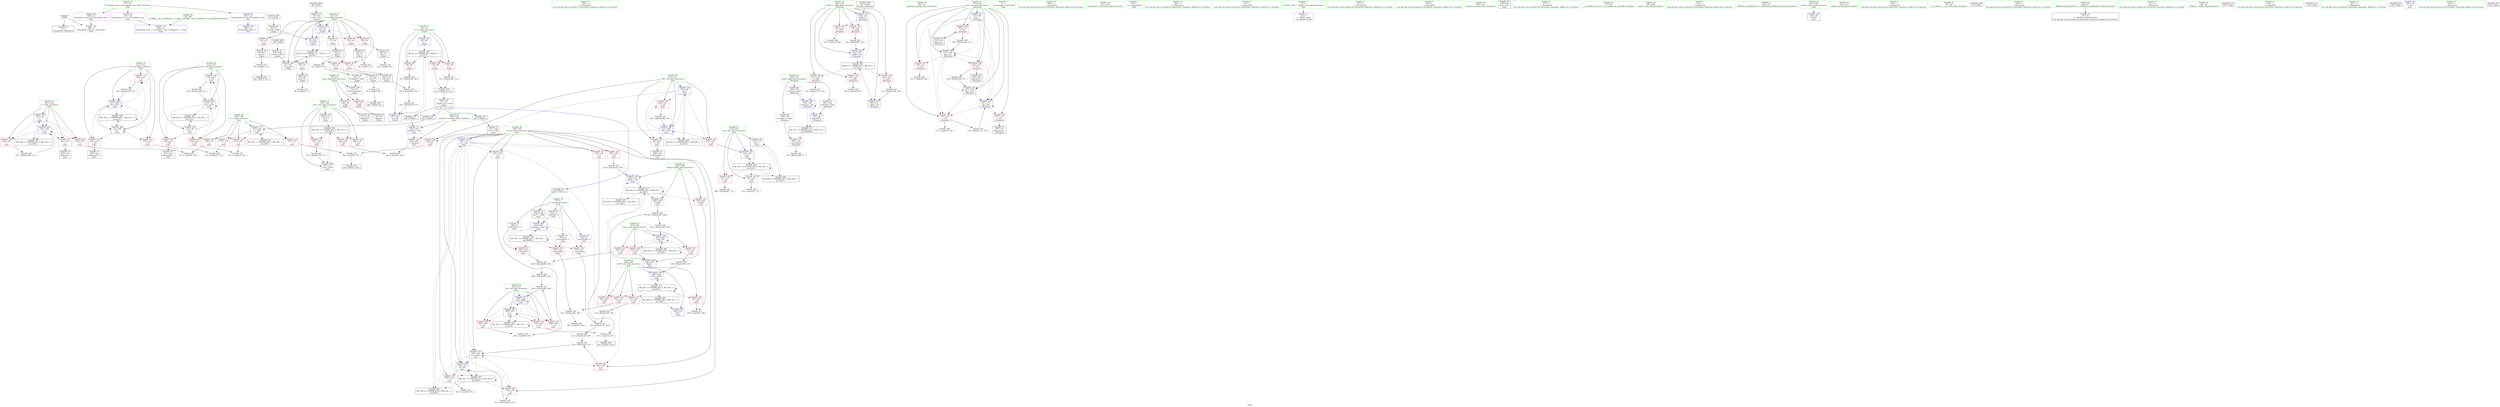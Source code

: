 digraph "SVFG" {
	label="SVFG";

	Node0x5633a45f2ec0 [shape=record,color=grey,label="{NodeID: 0\nNullPtr}"];
	Node0x5633a45f2ec0 -> Node0x5633a461b9c0[style=solid];
	Node0x5633a45f2ec0 -> Node0x5633a46221f0[style=solid];
	Node0x5633a462c7f0 [shape=record,color=grey,label="{NodeID: 263\n334 = cmp(333, 173, )\n}"];
	Node0x5633a4623400 [shape=record,color=blue,label="{NodeID: 180\n243\<--240\narrayidx\<--conv7\nmain\n}"];
	Node0x5633a4623400 -> Node0x5633a4621d80[style=dashed];
	Node0x5633a4623400 -> Node0x5633a4621e50[style=dashed];
	Node0x5633a4623400 -> Node0x5633a4621f20[style=dashed];
	Node0x5633a4623400 -> Node0x5633a4623400[style=dashed];
	Node0x5633a4623400 -> Node0x5633a463dfa0[style=dashed];
	Node0x5633a461a800 [shape=record,color=red,label="{NodeID: 97\n110\<--44\n\<--flag\n_Z3getv\n}"];
	Node0x5633a461a800 -> Node0x5633a461c620[style=solid];
	Node0x5633a460a740 [shape=record,color=green,label="{NodeID: 14\n265\<--1\n\<--dummyObj\nCan only get source location for instruction, argument, global var or function.}"];
	Node0x5633a462dcf0 [shape=record,color=grey,label="{NodeID: 277\n66 = cmp(65, 67, )\n}"];
	Node0x5633a462dcf0 -> Node0x5633a42ffff0[style=solid];
	Node0x5633a461e0b0 [shape=record,color=blue,label="{NodeID: 194\n215\<--173\nans\<--\nmain\n}"];
	Node0x5633a461e0b0 -> Node0x5633a46218a0[style=dashed];
	Node0x5633a461e0b0 -> Node0x5633a4621970[style=dashed];
	Node0x5633a461e0b0 -> Node0x5633a461e320[style=dashed];
	Node0x5633a461e0b0 -> Node0x5633a46381a0[style=dashed];
	Node0x5633a461e0b0 -> Node0x5633a463d5a0[style=dashed];
	Node0x5633a461b360 [shape=record,color=red,label="{NodeID: 111\n180\<--179\n\<--arrayidx11\n_Z6outputi\n}"];
	Node0x5633a461b360 -> Node0x5633a461f6c0[style=solid];
	Node0x5633a46198b0 [shape=record,color=green,label="{NodeID: 28\n50\<--51\ngetchar\<--getchar_field_insensitive\n}"];
	Node0x5633a4659a50 [shape=record,color=black,label="{NodeID: 374\n220 = PHI(41, )\n}"];
	Node0x5633a4659a50 -> Node0x5633a4622ff0[style=solid];
	Node0x5633a463b2a0 [shape=record,color=black,label="{NodeID: 291\nMR_24V_2 = PHI(MR_24V_4, MR_24V_1, )\npts\{202 \}\n}"];
	Node0x5633a463b2a0 -> Node0x5633a4623330[style=dashed];
	Node0x5633a46206c0 [shape=record,color=red,label="{NodeID: 125\n354\<--199\n\<--m\nmain\n}"];
	Node0x5633a46206c0 -> Node0x5633a462c670[style=solid];
	Node0x5633a461a250 [shape=record,color=green,label="{NodeID: 42\n205\<--206\nRight\<--Right_field_insensitive\nmain\n}"];
	Node0x5633a461a250 -> Node0x5633a4620d40[style=solid];
	Node0x5633a461a250 -> Node0x5633a4620e10[style=solid];
	Node0x5633a461a250 -> Node0x5633a4623670[style=solid];
	Node0x5633a461a250 -> Node0x5633a4623b50[style=solid];
	Node0x5633a4621220 [shape=record,color=red,label="{NodeID: 139\n288\<--209\n\<--cnt\nmain\n}"];
	Node0x5633a4621220 -> Node0x5633a4629fe0[style=solid];
	Node0x5633a461be00 [shape=record,color=black,label="{NodeID: 56\n65\<--64\nconv4\<--\n_Z3getv\n}"];
	Node0x5633a461be00 -> Node0x5633a462dcf0[style=solid];
	Node0x5633a4628f60 [shape=record,color=grey,label="{NodeID: 236\n99 = Binary(98, 100, )\n}"];
	Node0x5633a4628f60 -> Node0x5633a4628ae0[style=solid];
	Node0x5633a4621d80 [shape=record,color=red,label="{NodeID: 153\n284\<--283\n\<--arrayidx15\nmain\n}"];
	Node0x5633a4621d80 -> Node0x5633a461f3c0[style=solid];
	Node0x5633a461c960 [shape=record,color=black,label="{NodeID: 70\n178\<--177\nidxprom10\<--\n_Z6outputi\n}"];
	Node0x5633a461f240 [shape=record,color=grey,label="{NodeID: 250\n253 = Binary(252, 254, )\n}"];
	Node0x5633a461f240 -> Node0x5633a4623670[style=solid];
	Node0x5633a4622970 [shape=record,color=blue,label="{NodeID: 167\n127\<--86\nlen\<--\n_Z6outputi\n}"];
	Node0x5633a4622970 -> Node0x5633a461af50[style=dashed];
	Node0x5633a4622970 -> Node0x5633a461b020[style=dashed];
	Node0x5633a4622970 -> Node0x5633a461b0f0[style=dashed];
	Node0x5633a4622970 -> Node0x5633a461b1c0[style=dashed];
	Node0x5633a4622970 -> Node0x5633a4622a40[style=dashed];
	Node0x5633a4622970 -> Node0x5633a4622cb0[style=dashed];
	Node0x5633a4622970 -> Node0x5633a4622e50[style=dashed];
	Node0x5633a461d4f0 [shape=record,color=purple,label="{NodeID: 84\n387\<--12\nllvm.global_ctors_1\<--llvm.global_ctors\nGlob }"];
	Node0x5633a461d4f0 -> Node0x5633a46220f0[style=solid];
	Node0x5633a45f6d20 [shape=record,color=green,label="{NodeID: 1\n7\<--1\n__dso_handle\<--dummyObj\nGlob }"];
	Node0x5633a462c970 [shape=record,color=grey,label="{NodeID: 264\n145 = cmp(144, 86, )\n}"];
	Node0x5633a46234d0 [shape=record,color=blue,label="{NodeID: 181\n201\<--247\ni\<--inc\nmain\n}"];
	Node0x5633a46234d0 -> Node0x5633a4620790[style=dashed];
	Node0x5633a46234d0 -> Node0x5633a4620860[style=dashed];
	Node0x5633a46234d0 -> Node0x5633a4620930[style=dashed];
	Node0x5633a46234d0 -> Node0x5633a46234d0[style=dashed];
	Node0x5633a46234d0 -> Node0x5633a463b2a0[style=dashed];
	Node0x5633a461a8d0 [shape=record,color=red,label="{NodeID: 98\n98\<--46\n\<--x\n_Z3getv\n}"];
	Node0x5633a461a8d0 -> Node0x5633a4628f60[style=solid];
	Node0x5633a460a810 [shape=record,color=green,label="{NodeID: 15\n287\<--1\n\<--dummyObj\nCan only get source location for instruction, argument, global var or function.}"];
	Node0x5633a462de70 [shape=record,color=grey,label="{NodeID: 278\n94 = cmp(93, 62, )\n}"];
	Node0x5633a462de70 -> Node0x5633a46280c0[style=solid];
	Node0x5633a461e180 [shape=record,color=blue,label="{NodeID: 195\n217\<--86\ni36\<--\nmain\n}"];
	Node0x5633a461e180 -> Node0x5633a4621a40[style=dashed];
	Node0x5633a461e180 -> Node0x5633a4621b10[style=dashed];
	Node0x5633a461e180 -> Node0x5633a4621be0[style=dashed];
	Node0x5633a461e180 -> Node0x5633a4621cb0[style=dashed];
	Node0x5633a461e180 -> Node0x5633a461e3f0[style=dashed];
	Node0x5633a461e180 -> Node0x5633a463daa0[style=dashed];
	Node0x5633a461b430 [shape=record,color=red,label="{NodeID: 112\n225\<--193\n\<--totaltest\nmain\n}"];
	Node0x5633a461b430 -> Node0x5633a462c4f0[style=solid];
	Node0x5633a4619940 [shape=record,color=green,label="{NodeID: 29\n121\<--122\n_Z6outputi\<--_Z6outputi_field_insensitive\n}"];
	Node0x5633a4659c40 [shape=record,color=black,label="{NodeID: 375\n228 = PHI(41, )\n}"];
	Node0x5633a4659c40 -> Node0x5633a4623190[style=solid];
	Node0x5633a463b7a0 [shape=record,color=black,label="{NodeID: 292\nMR_26V_2 = PHI(MR_26V_4, MR_26V_1, )\npts\{204 \}\n}"];
	Node0x5633a463b7a0 -> Node0x5633a46235a0[style=dashed];
	Node0x5633a4620790 [shape=record,color=red,label="{NodeID: 126\n235\<--201\n\<--i\nmain\n}"];
	Node0x5633a4620790 -> Node0x5633a462cdf0[style=solid];
	Node0x5633a461a320 [shape=record,color=green,label="{NodeID: 43\n207\<--208\nmid\<--mid_field_insensitive\nmain\n}"];
	Node0x5633a461a320 -> Node0x5633a4620ee0[style=solid];
	Node0x5633a461a320 -> Node0x5633a4620fb0[style=solid];
	Node0x5633a461a320 -> Node0x5633a4621080[style=solid];
	Node0x5633a461a320 -> Node0x5633a4623740[style=solid];
	Node0x5633a46212f0 [shape=record,color=red,label="{NodeID: 140\n296\<--209\n\<--cnt\nmain\n}"];
	Node0x5633a46212f0 -> Node0x5633a462caf0[style=solid];
	Node0x5633a461bed0 [shape=record,color=black,label="{NodeID: 57\n74\<--73\nconv6\<--\n_Z3getv\n}"];
	Node0x5633a461bed0 -> Node0x5633a462d6f0[style=solid];
	Node0x5633a46290e0 [shape=record,color=grey,label="{NodeID: 237\n114 = Binary(86, 113, )\n}"];
	Node0x5633a46290e0 -> Node0x5633a4626fe0[style=solid];
	Node0x5633a4621e50 [shape=record,color=red,label="{NodeID: 154\n319\<--318\n\<--arrayidx29\nmain\n}"];
	Node0x5633a4621e50 -> Node0x5633a461fcc0[style=solid];
	Node0x5633a461ca30 [shape=record,color=black,label="{NodeID: 71\n231\<--230\nconv\<--call2\nmain\n}"];
	Node0x5633a461ca30 -> Node0x5633a4623260[style=solid];
	Node0x5633a461f3c0 [shape=record,color=grey,label="{NodeID: 251\n285 = Binary(280, 284, )\n}"];
	Node0x5633a461f3c0 -> Node0x5633a461f0c0[style=solid];
	Node0x5633a4622a40 [shape=record,color=blue,label="{NodeID: 168\n127\<--150\nlen\<--inc\n_Z6outputi\n}"];
	Node0x5633a4622a40 -> Node0x5633a461af50[style=dashed];
	Node0x5633a4622a40 -> Node0x5633a461b020[style=dashed];
	Node0x5633a4622a40 -> Node0x5633a461b0f0[style=dashed];
	Node0x5633a4622a40 -> Node0x5633a461b1c0[style=dashed];
	Node0x5633a4622a40 -> Node0x5633a4622a40[style=dashed];
	Node0x5633a4622a40 -> Node0x5633a4622cb0[style=dashed];
	Node0x5633a4622a40 -> Node0x5633a4622e50[style=dashed];
	Node0x5633a461d5f0 [shape=record,color=purple,label="{NodeID: 85\n388\<--12\nllvm.global_ctors_2\<--llvm.global_ctors\nGlob }"];
	Node0x5633a461d5f0 -> Node0x5633a46221f0[style=solid];
	Node0x5633a460b1e0 [shape=record,color=green,label="{NodeID: 2\n10\<--1\n.str\<--dummyObj\nGlob }"];
	Node0x5633a462caf0 [shape=record,color=grey,label="{NodeID: 265\n298 = cmp(296, 297, )\n}"];
	Node0x5633a46235a0 [shape=record,color=blue,label="{NodeID: 182\n203\<--251\nLeft\<--\nmain\n}"];
	Node0x5633a46235a0 -> Node0x5633a4642fa0[style=dashed];
	Node0x5633a461a9a0 [shape=record,color=red,label="{NodeID: 99\n113\<--46\n\<--x\n_Z3getv\n}"];
	Node0x5633a461a9a0 -> Node0x5633a46290e0[style=solid];
	Node0x5633a460a8e0 [shape=record,color=green,label="{NodeID: 16\n352\<--1\n\<--dummyObj\nCan only get source location for instruction, argument, global var or function.}"];
	Node0x5633a462dff0 [shape=record,color=grey,label="{NodeID: 279\n90 = cmp(89, 57, )\n}"];
	Node0x5633a461e250 [shape=record,color=blue,label="{NodeID: 196\n199\<--351\nm\<--dec\nmain\n}"];
	Node0x5633a461e250 -> Node0x5633a46206c0[style=dashed];
	Node0x5633a461e250 -> Node0x5633a4637ca0[style=dashed];
	Node0x5633a461b500 [shape=record,color=red,label="{NodeID: 113\n224\<--195\n\<--test\nmain\n}"];
	Node0x5633a461b500 -> Node0x5633a462c4f0[style=solid];
	Node0x5633a46199d0 [shape=record,color=green,label="{NodeID: 30\n125\<--126\nx.addr\<--x.addr_field_insensitive\n_Z6outputi\n}"];
	Node0x5633a46199d0 -> Node0x5633a461ab40[style=solid];
	Node0x5633a46199d0 -> Node0x5633a461ac10[style=solid];
	Node0x5633a46199d0 -> Node0x5633a461ace0[style=solid];
	Node0x5633a46199d0 -> Node0x5633a461adb0[style=solid];
	Node0x5633a46199d0 -> Node0x5633a461ae80[style=solid];
	Node0x5633a46199d0 -> Node0x5633a46227d0[style=solid];
	Node0x5633a46199d0 -> Node0x5633a46228a0[style=solid];
	Node0x5633a46199d0 -> Node0x5633a4622be0[style=solid];
	Node0x5633a4659d40 [shape=record,color=black,label="{NodeID: 376\n230 = PHI(41, )\n}"];
	Node0x5633a4659d40 -> Node0x5633a461ca30[style=solid];
	Node0x5633a463bca0 [shape=record,color=black,label="{NodeID: 293\nMR_28V_2 = PHI(MR_28V_4, MR_28V_1, )\npts\{206 \}\n}"];
	Node0x5633a463bca0 -> Node0x5633a4623670[style=dashed];
	Node0x5633a4620860 [shape=record,color=red,label="{NodeID: 127\n241\<--201\n\<--i\nmain\n}"];
	Node0x5633a4620860 -> Node0x5633a461cbd0[style=solid];
	Node0x5633a461a3f0 [shape=record,color=green,label="{NodeID: 44\n209\<--210\ncnt\<--cnt_field_insensitive\nmain\n}"];
	Node0x5633a461a3f0 -> Node0x5633a4621150[style=solid];
	Node0x5633a461a3f0 -> Node0x5633a4621220[style=solid];
	Node0x5633a461a3f0 -> Node0x5633a46212f0[style=solid];
	Node0x5633a461a3f0 -> Node0x5633a4623810[style=solid];
	Node0x5633a461a3f0 -> Node0x5633a46239b0[style=solid];
	Node0x5633a46213c0 [shape=record,color=red,label="{NodeID: 141\n270\<--211\n\<--i9\nmain\n}"];
	Node0x5633a46213c0 -> Node0x5633a462cc70[style=solid];
	Node0x5633a461bfa0 [shape=record,color=black,label="{NodeID: 58\n76\<--75\nfrombool\<--cmp7\n_Z3getv\n}"];
	Node0x5633a461bfa0 -> Node0x5633a46223c0[style=solid];
	Node0x5633a4629260 [shape=record,color=grey,label="{NodeID: 238\n247 = Binary(246, 151, )\n}"];
	Node0x5633a4629260 -> Node0x5633a46234d0[style=solid];
	Node0x5633a4621f20 [shape=record,color=red,label="{NodeID: 155\n346\<--345\n\<--arrayidx44\nmain\n}"];
	Node0x5633a4621f20 -> Node0x5633a4628960[style=solid];
	Node0x5633a461cb00 [shape=record,color=black,label="{NodeID: 72\n240\<--239\nconv7\<--call6\nmain\n}"];
	Node0x5633a461cb00 -> Node0x5633a4623400[style=solid];
	Node0x5633a461f540 [shape=record,color=grey,label="{NodeID: 252\n157 = Binary(156, 100, )\n}"];
	Node0x5633a461f540 -> Node0x5633a4622be0[style=solid];
	Node0x5633a4622b10 [shape=record,color=blue,label="{NodeID: 169\n154\<--148\narrayidx\<--rem\n_Z6outputi\n}"];
	Node0x5633a4622b10 -> Node0x5633a4622b10[style=dashed];
	Node0x5633a4622b10 -> Node0x5633a4622d80[style=dashed];
	Node0x5633a4622b10 -> Node0x5633a4642aa0[style=dashed];
	Node0x5633a461d6f0 [shape=record,color=purple,label="{NodeID: 86\n154\<--129\narrayidx\<--data\n_Z6outputi\n}"];
	Node0x5633a461d6f0 -> Node0x5633a4622b10[style=solid];
	Node0x5633a45f32f0 [shape=record,color=green,label="{NodeID: 3\n13\<--1\n\<--dummyObj\nCan only get source location for instruction, argument, global var or function.}"];
	Node0x5633a462cc70 [shape=record,color=grey,label="{NodeID: 266\n272 = cmp(270, 271, )\n}"];
	Node0x5633a4623670 [shape=record,color=blue,label="{NodeID: 183\n205\<--253\nRight\<--mul\nmain\n}"];
	Node0x5633a4623670 -> Node0x5633a46434a0[style=dashed];
	Node0x5633a461aa70 [shape=record,color=red,label="{NodeID: 100\n116\<--46\n\<--x\n_Z3getv\n}"];
	Node0x5633a461aa70 -> Node0x5633a4626fe0[style=solid];
	Node0x5633a460a9b0 [shape=record,color=green,label="{NodeID: 17\n4\<--6\n_ZStL8__ioinit\<--_ZStL8__ioinit_field_insensitive\nGlob }"];
	Node0x5633a460a9b0 -> Node0x5633a461cf10[style=solid];
	Node0x5633a462e170 [shape=record,color=grey,label="{NodeID: 280\n175 = cmp(171, 86, )\n}"];
	Node0x5633a461e320 [shape=record,color=blue,label="{NodeID: 197\n215\<--357\nans\<--\nmain\n}"];
	Node0x5633a461e320 -> Node0x5633a46381a0[style=dashed];
	Node0x5633a461b5d0 [shape=record,color=red,label="{NodeID: 114\n366\<--195\n\<--test\nmain\n}"];
	Node0x5633a4619a60 [shape=record,color=green,label="{NodeID: 31\n127\<--128\nlen\<--len_field_insensitive\n_Z6outputi\n}"];
	Node0x5633a4619a60 -> Node0x5633a461af50[style=solid];
	Node0x5633a4619a60 -> Node0x5633a461b020[style=solid];
	Node0x5633a4619a60 -> Node0x5633a461b0f0[style=solid];
	Node0x5633a4619a60 -> Node0x5633a461b1c0[style=solid];
	Node0x5633a4619a60 -> Node0x5633a461b290[style=solid];
	Node0x5633a4619a60 -> Node0x5633a4622970[style=solid];
	Node0x5633a4619a60 -> Node0x5633a4622a40[style=solid];
	Node0x5633a4619a60 -> Node0x5633a4622cb0[style=solid];
	Node0x5633a4619a60 -> Node0x5633a4622e50[style=solid];
	Node0x5633a4659e80 [shape=record,color=black,label="{NodeID: 377\n239 = PHI(41, )\n}"];
	Node0x5633a4659e80 -> Node0x5633a461cb00[style=solid];
	Node0x5633a463c1a0 [shape=record,color=black,label="{NodeID: 294\nMR_30V_2 = PHI(MR_30V_3, MR_30V_1, )\npts\{208 \}\n}"];
	Node0x5633a463c1a0 -> Node0x5633a4623740[style=dashed];
	Node0x5633a463c1a0 -> Node0x5633a463c1a0[style=dashed];
	Node0x5633a4620930 [shape=record,color=red,label="{NodeID: 128\n246\<--201\n\<--i\nmain\n}"];
	Node0x5633a4620930 -> Node0x5633a4629260[style=solid];
	Node0x5633a461a4c0 [shape=record,color=green,label="{NodeID: 45\n211\<--212\ni9\<--i9_field_insensitive\nmain\n}"];
	Node0x5633a461a4c0 -> Node0x5633a46213c0[style=solid];
	Node0x5633a461a4c0 -> Node0x5633a4621490[style=solid];
	Node0x5633a461a4c0 -> Node0x5633a4621560[style=solid];
	Node0x5633a461a4c0 -> Node0x5633a46238e0[style=solid];
	Node0x5633a461a4c0 -> Node0x5633a4623a80[style=solid];
	Node0x5633a42ffff0 [shape=record,color=black,label="{NodeID: 225\n69 = PHI(70, 66, )\n}"];
	Node0x5633a4621490 [shape=record,color=red,label="{NodeID: 142\n281\<--211\n\<--i9\nmain\n}"];
	Node0x5633a4621490 -> Node0x5633a461cca0[style=solid];
	Node0x5633a461c070 [shape=record,color=black,label="{NodeID: 59\n79\<--78\ntobool\<--\n_Z3getv\n}"];
	Node0x5633a46293e0 [shape=record,color=grey,label="{NodeID: 239\n293 = Binary(292, 151, )\n}"];
	Node0x5633a46293e0 -> Node0x5633a4623a80[style=solid];
	Node0x5633a4621ff0 [shape=record,color=blue,label="{NodeID: 156\n386\<--13\nllvm.global_ctors_0\<--\nGlob }"];
	Node0x5633a461cbd0 [shape=record,color=black,label="{NodeID: 73\n242\<--241\nidxprom\<--\nmain\n}"];
	Node0x5633a461f6c0 [shape=record,color=grey,label="{NodeID: 253\n181 = Binary(180, 57, )\n}"];
	Node0x5633a4622be0 [shape=record,color=blue,label="{NodeID: 170\n125\<--157\nx.addr\<--div\n_Z6outputi\n}"];
	Node0x5633a4622be0 -> Node0x5633a463eea0[style=dashed];
	Node0x5633a461d7c0 [shape=record,color=purple,label="{NodeID: 87\n167\<--129\narrayidx5\<--data\n_Z6outputi\n}"];
	Node0x5633a461d7c0 -> Node0x5633a4622d80[style=solid];
	Node0x5633a45f34c0 [shape=record,color=green,label="{NodeID: 4\n57\<--1\n\<--dummyObj\nCan only get source location for instruction, argument, global var or function.}"];
	Node0x5633a462cdf0 [shape=record,color=grey,label="{NodeID: 267\n237 = cmp(235, 236, )\n}"];
	Node0x5633a4623740 [shape=record,color=blue,label="{NodeID: 184\n207\<--264\nmid\<--div\nmain\n}"];
	Node0x5633a4623740 -> Node0x5633a4620ee0[style=dashed];
	Node0x5633a4623740 -> Node0x5633a4620fb0[style=dashed];
	Node0x5633a4623740 -> Node0x5633a4621080[style=dashed];
	Node0x5633a4623740 -> Node0x5633a4623740[style=dashed];
	Node0x5633a4623740 -> Node0x5633a463c1a0[style=dashed];
	Node0x5633a461ab40 [shape=record,color=red,label="{NodeID: 101\n132\<--125\n\<--x.addr\n_Z6outputi\n}"];
	Node0x5633a461ab40 -> Node0x5633a462cf70[style=solid];
	Node0x5633a460aa80 [shape=record,color=green,label="{NodeID: 18\n8\<--9\na\<--a_field_insensitive\nGlob }"];
	Node0x5633a460aa80 -> Node0x5633a461cfe0[style=solid];
	Node0x5633a460aa80 -> Node0x5633a461d0b0[style=solid];
	Node0x5633a460aa80 -> Node0x5633a461d180[style=solid];
	Node0x5633a460aa80 -> Node0x5633a461d250[style=solid];
	Node0x5633a4637ca0 [shape=record,color=black,label="{NodeID: 281\nMR_22V_7 = PHI(MR_22V_8, MR_22V_6, )\npts\{200 \}\n}"];
	Node0x5633a4637ca0 -> Node0x5633a46205f0[style=dashed];
	Node0x5633a4637ca0 -> Node0x5633a461e250[style=dashed];
	Node0x5633a4637ca0 -> Node0x5633a4637ca0[style=dashed];
	Node0x5633a4637ca0 -> Node0x5633a463ada0[style=dashed];
	Node0x5633a461e3f0 [shape=record,color=blue,label="{NodeID: 198\n217\<--363\ni36\<--inc51\nmain\n}"];
	Node0x5633a461e3f0 -> Node0x5633a4621a40[style=dashed];
	Node0x5633a461e3f0 -> Node0x5633a4621b10[style=dashed];
	Node0x5633a461e3f0 -> Node0x5633a4621be0[style=dashed];
	Node0x5633a461e3f0 -> Node0x5633a4621cb0[style=dashed];
	Node0x5633a461e3f0 -> Node0x5633a461e3f0[style=dashed];
	Node0x5633a461e3f0 -> Node0x5633a463daa0[style=dashed];
	Node0x5633a461b6a0 [shape=record,color=red,label="{NodeID: 115\n374\<--195\n\<--test\nmain\n}"];
	Node0x5633a461b6a0 -> Node0x5633a4629860[style=solid];
	Node0x5633a4619af0 [shape=record,color=green,label="{NodeID: 32\n129\<--130\ndata\<--data_field_insensitive\n_Z6outputi\n}"];
	Node0x5633a4619af0 -> Node0x5633a461d6f0[style=solid];
	Node0x5633a4619af0 -> Node0x5633a461d7c0[style=solid];
	Node0x5633a4619af0 -> Node0x5633a461d890[style=solid];
	Node0x5633a4659fc0 [shape=record,color=black,label="{NodeID: 378\n124 = PHI()\n0th arg _Z6outputi }"];
	Node0x5633a4659fc0 -> Node0x5633a46227d0[style=solid];
	Node0x5633a463c6a0 [shape=record,color=black,label="{NodeID: 295\nMR_32V_2 = PHI(MR_32V_3, MR_32V_1, )\npts\{210 \}\n}"];
	Node0x5633a463c6a0 -> Node0x5633a4623810[style=dashed];
	Node0x5633a463c6a0 -> Node0x5633a463c6a0[style=dashed];
	Node0x5633a4620a00 [shape=record,color=red,label="{NodeID: 129\n257\<--203\n\<--Left\nmain\n}"];
	Node0x5633a4620a00 -> Node0x5633a462d3f0[style=solid];
	Node0x5633a461a590 [shape=record,color=green,label="{NodeID: 46\n213\<--214\ni24\<--i24_field_insensitive\nmain\n}"];
	Node0x5633a461a590 -> Node0x5633a4621630[style=solid];
	Node0x5633a461a590 -> Node0x5633a4621700[style=solid];
	Node0x5633a461a590 -> Node0x5633a46217d0[style=solid];
	Node0x5633a461a590 -> Node0x5633a4623cf0[style=solid];
	Node0x5633a461a590 -> Node0x5633a461dfe0[style=solid];
	Node0x5633a4626fe0 [shape=record,color=black,label="{NodeID: 226\n118 = PHI(114, 116, )\n}"];
	Node0x5633a4626fe0 -> Node0x5633a461c6f0[style=solid];
	Node0x5633a4621560 [shape=record,color=red,label="{NodeID: 143\n292\<--211\n\<--i9\nmain\n}"];
	Node0x5633a4621560 -> Node0x5633a46293e0[style=solid];
	Node0x5633a461c140 [shape=record,color=black,label="{NodeID: 60\n82\<--81\nconv9\<--call8\n_Z3getv\n}"];
	Node0x5633a461c140 -> Node0x5633a4622490[style=solid];
	Node0x5633a4629560 [shape=record,color=grey,label="{NodeID: 240\n263 = Binary(261, 262, )\n}"];
	Node0x5633a4629560 -> Node0x5633a4629e60[style=solid];
	Node0x5633a46220f0 [shape=record,color=blue,label="{NodeID: 157\n387\<--14\nllvm.global_ctors_1\<--_GLOBAL__sub_I_ACMonster_1_0.cpp\nGlob }"];
	Node0x5633a461cca0 [shape=record,color=black,label="{NodeID: 74\n282\<--281\nidxprom14\<--\nmain\n}"];
	Node0x5633a461f840 [shape=record,color=grey,label="{NodeID: 254\n315 = Binary(314, 287, )\n}"];
	Node0x5633a461f840 -> Node0x5633a461fcc0[style=solid];
	Node0x5633a4622cb0 [shape=record,color=blue,label="{NodeID: 171\n127\<--164\nlen\<--inc3\n_Z6outputi\n}"];
	Node0x5633a4622cb0 -> Node0x5633a461b1c0[style=dashed];
	Node0x5633a4622cb0 -> Node0x5633a4622e50[style=dashed];
	Node0x5633a461d890 [shape=record,color=purple,label="{NodeID: 88\n179\<--129\narrayidx11\<--data\n_Z6outputi\n}"];
	Node0x5633a461d890 -> Node0x5633a461b360[style=solid];
	Node0x5633a45f3790 [shape=record,color=green,label="{NodeID: 5\n62\<--1\n\<--dummyObj\nCan only get source location for instruction, argument, global var or function.}"];
	Node0x5633a462cf70 [shape=record,color=grey,label="{NodeID: 268\n133 = cmp(132, 86, )\n}"];
	Node0x5633a4623810 [shape=record,color=blue,label="{NodeID: 185\n209\<--251\ncnt\<--\nmain\n}"];
	Node0x5633a4623810 -> Node0x5633a4621150[style=dashed];
	Node0x5633a4623810 -> Node0x5633a4621220[style=dashed];
	Node0x5633a4623810 -> Node0x5633a46212f0[style=dashed];
	Node0x5633a4623810 -> Node0x5633a4623810[style=dashed];
	Node0x5633a4623810 -> Node0x5633a46239b0[style=dashed];
	Node0x5633a4623810 -> Node0x5633a463c6a0[style=dashed];
	Node0x5633a461ac10 [shape=record,color=red,label="{NodeID: 102\n138\<--125\n\<--x.addr\n_Z6outputi\n}"];
	Node0x5633a461ac10 -> Node0x5633a46299e0[style=solid];
	Node0x5633a460ab50 [shape=record,color=green,label="{NodeID: 19\n12\<--16\nllvm.global_ctors\<--llvm.global_ctors_field_insensitive\nGlob }"];
	Node0x5633a460ab50 -> Node0x5633a461d3f0[style=solid];
	Node0x5633a460ab50 -> Node0x5633a461d4f0[style=solid];
	Node0x5633a460ab50 -> Node0x5633a461d5f0[style=solid];
	Node0x5633a46381a0 [shape=record,color=black,label="{NodeID: 282\nMR_38V_5 = PHI(MR_38V_6, MR_38V_4, )\npts\{216 \}\n}"];
	Node0x5633a46381a0 -> Node0x5633a46218a0[style=dashed];
	Node0x5633a46381a0 -> Node0x5633a4621970[style=dashed];
	Node0x5633a46381a0 -> Node0x5633a461e320[style=dashed];
	Node0x5633a46381a0 -> Node0x5633a46381a0[style=dashed];
	Node0x5633a46381a0 -> Node0x5633a463d5a0[style=dashed];
	Node0x5633a461e4c0 [shape=record,color=blue,label="{NodeID: 199\n195\<--375\ntest\<--inc56\nmain\n}"];
	Node0x5633a461e4c0 -> Node0x5633a463a7b0[style=dashed];
	Node0x5633a461ff70 [shape=record,color=red,label="{NodeID: 116\n236\<--197\n\<--n\nmain\n}"];
	Node0x5633a461ff70 -> Node0x5633a462cdf0[style=solid];
	Node0x5633a4619b80 [shape=record,color=green,label="{NodeID: 33\n136\<--137\nputchar\<--putchar_field_insensitive\n}"];
	Node0x5633a463cba0 [shape=record,color=black,label="{NodeID: 296\nMR_34V_2 = PHI(MR_34V_3, MR_34V_1, )\npts\{212 \}\n}"];
	Node0x5633a463cba0 -> Node0x5633a46238e0[style=dashed];
	Node0x5633a463cba0 -> Node0x5633a463cba0[style=dashed];
	Node0x5633a4620ad0 [shape=record,color=red,label="{NodeID: 130\n261\<--203\n\<--Left\nmain\n}"];
	Node0x5633a4620ad0 -> Node0x5633a4629560[style=solid];
	Node0x5633a461a660 [shape=record,color=green,label="{NodeID: 47\n215\<--216\nans\<--ans_field_insensitive\nmain\n}"];
	Node0x5633a461a660 -> Node0x5633a46218a0[style=solid];
	Node0x5633a461a660 -> Node0x5633a4621970[style=solid];
	Node0x5633a461a660 -> Node0x5633a461e0b0[style=solid];
	Node0x5633a461a660 -> Node0x5633a461e320[style=solid];
	Node0x5633a4627580 [shape=record,color=black,label="{NodeID: 227\n340 = PHI(70, 338, )\n}"];
	Node0x5633a4621630 [shape=record,color=red,label="{NodeID: 144\n310\<--213\n\<--i24\nmain\n}"];
	Node0x5633a4621630 -> Node0x5633a462d9f0[style=solid];
	Node0x5633a461c210 [shape=record,color=black,label="{NodeID: 61\n190\<--86\nmain_ret\<--\nmain\n}"];
	Node0x5633a46296e0 [shape=record,color=grey,label="{NodeID: 241\n148 = Binary(147, 100, )\n}"];
	Node0x5633a46296e0 -> Node0x5633a4622b10[style=solid];
	Node0x5633a46221f0 [shape=record,color=blue, style = dotted,label="{NodeID: 158\n388\<--3\nllvm.global_ctors_2\<--dummyVal\nGlob }"];
	Node0x5633a461cd70 [shape=record,color=black,label="{NodeID: 75\n317\<--316\nidxprom28\<--\nmain\n}"];
	Node0x5633a461f9c0 [shape=record,color=grey,label="{NodeID: 255\n172 = Binary(171, 173, )\n}"];
	Node0x5633a461f9c0 -> Node0x5633a4622e50[style=solid];
	Node0x5633a4622d80 [shape=record,color=blue,label="{NodeID: 172\n167\<--86\narrayidx5\<--\n_Z6outputi\n}"];
	Node0x5633a4622d80 -> Node0x5633a4642aa0[style=dashed];
	Node0x5633a461d960 [shape=record,color=red,label="{NodeID: 89\n54\<--42\n\<--c\n_Z3getv\n}"];
	Node0x5633a461d960 -> Node0x5633a461bc60[style=solid];
	Node0x5633a45f35b0 [shape=record,color=green,label="{NodeID: 6\n67\<--1\n\<--dummyObj\nCan only get source location for instruction, argument, global var or function.}"];
	Node0x5633a462d0f0 [shape=record,color=grey,label="{NodeID: 269\n161 = cmp(160, 86, )\n}"];
	Node0x5633a46238e0 [shape=record,color=blue,label="{NodeID: 186\n211\<--86\ni9\<--\nmain\n}"];
	Node0x5633a46238e0 -> Node0x5633a46213c0[style=dashed];
	Node0x5633a46238e0 -> Node0x5633a4621490[style=dashed];
	Node0x5633a46238e0 -> Node0x5633a4621560[style=dashed];
	Node0x5633a46238e0 -> Node0x5633a46238e0[style=dashed];
	Node0x5633a46238e0 -> Node0x5633a4623a80[style=dashed];
	Node0x5633a46238e0 -> Node0x5633a463cba0[style=dashed];
	Node0x5633a461ace0 [shape=record,color=red,label="{NodeID: 103\n144\<--125\n\<--x.addr\n_Z6outputi\n}"];
	Node0x5633a461ace0 -> Node0x5633a462c970[style=solid];
	Node0x5633a4619430 [shape=record,color=green,label="{NodeID: 20\n17\<--18\n__cxx_global_var_init\<--__cxx_global_var_init_field_insensitive\n}"];
	Node0x5633a4658bf0 [shape=record,color=black,label="{NodeID: 366\n49 = PHI()\n}"];
	Node0x5633a4658bf0 -> Node0x5633a461bb90[style=solid];
	Node0x5633a4620040 [shape=record,color=red,label="{NodeID: 117\n271\<--197\n\<--n\nmain\n}"];
	Node0x5633a4620040 -> Node0x5633a462cc70[style=solid];
	Node0x5633a4619c10 [shape=record,color=green,label="{NodeID: 34\n188\<--189\nmain\<--main_field_insensitive\n}"];
	Node0x5633a463d0a0 [shape=record,color=black,label="{NodeID: 297\nMR_36V_2 = PHI(MR_36V_4, MR_36V_1, )\npts\{214 \}\n}"];
	Node0x5633a463d0a0 -> Node0x5633a4623cf0[style=dashed];
	Node0x5633a4620ba0 [shape=record,color=red,label="{NodeID: 131\n314\<--203\n\<--Left\nmain\n}"];
	Node0x5633a4620ba0 -> Node0x5633a461f840[style=solid];
	Node0x5633a461b750 [shape=record,color=green,label="{NodeID: 48\n217\<--218\ni36\<--i36_field_insensitive\nmain\n}"];
	Node0x5633a461b750 -> Node0x5633a4621a40[style=solid];
	Node0x5633a461b750 -> Node0x5633a4621b10[style=solid];
	Node0x5633a461b750 -> Node0x5633a4621be0[style=solid];
	Node0x5633a461b750 -> Node0x5633a4621cb0[style=solid];
	Node0x5633a461b750 -> Node0x5633a461e180[style=solid];
	Node0x5633a461b750 -> Node0x5633a461e3f0[style=solid];
	Node0x5633a4627b20 [shape=record,color=black,label="{NodeID: 228\n278 = PHI(70, 276, )\n}"];
	Node0x5633a4621700 [shape=record,color=red,label="{NodeID: 145\n316\<--213\n\<--i24\nmain\n}"];
	Node0x5633a4621700 -> Node0x5633a461cd70[style=solid];
	Node0x5633a461c2e0 [shape=record,color=black,label="{NodeID: 62\n89\<--88\nconv11\<--\n_Z3getv\n}"];
	Node0x5633a461c2e0 -> Node0x5633a462dff0[style=solid];
	Node0x5633a4629860 [shape=record,color=grey,label="{NodeID: 242\n375 = Binary(374, 151, )\n}"];
	Node0x5633a4629860 -> Node0x5633a461e4c0[style=solid];
	Node0x5633a46222f0 [shape=record,color=blue,label="{NodeID: 159\n42\<--52\nc\<--conv\n_Z3getv\n}"];
	Node0x5633a46222f0 -> Node0x5633a461d960[style=dashed];
	Node0x5633a46222f0 -> Node0x5633a461da30[style=dashed];
	Node0x5633a46222f0 -> Node0x5633a461db00[style=dashed];
	Node0x5633a46222f0 -> Node0x5633a461dbd0[style=dashed];
	Node0x5633a46222f0 -> Node0x5633a46222f0[style=dashed];
	Node0x5633a46222f0 -> Node0x5633a4622490[style=dashed];
	Node0x5633a46222f0 -> Node0x5633a4639aa0[style=dashed];
	Node0x5633a461ce40 [shape=record,color=black,label="{NodeID: 76\n344\<--343\nidxprom43\<--\nmain\n}"];
	Node0x5633a461fb40 [shape=record,color=grey,label="{NodeID: 256\n321 = Binary(320, 287, )\n}"];
	Node0x5633a461fb40 -> Node0x5633a462c1f0[style=solid];
	Node0x5633a4622e50 [shape=record,color=blue,label="{NodeID: 173\n127\<--172\nlen\<--dec\n_Z6outputi\n}"];
	Node0x5633a4622e50 -> Node0x5633a461b1c0[style=dashed];
	Node0x5633a4622e50 -> Node0x5633a461b290[style=dashed];
	Node0x5633a4622e50 -> Node0x5633a4622e50[style=dashed];
	Node0x5633a461da30 [shape=record,color=red,label="{NodeID: 90\n59\<--42\n\<--c\n_Z3getv\n}"];
	Node0x5633a461da30 -> Node0x5633a461bd30[style=solid];
	Node0x5633a45f6b40 [shape=record,color=green,label="{NodeID: 7\n70\<--1\n\<--dummyObj\nCan only get source location for instruction, argument, global var or function.}"];
	Node0x5633a462d270 [shape=record,color=grey,label="{NodeID: 270\n276 = cmp(274, 275, )\n}"];
	Node0x5633a462d270 -> Node0x5633a4627b20[style=solid];
	Node0x5633a46239b0 [shape=record,color=blue,label="{NodeID: 187\n209\<--289\ncnt\<--add18\nmain\n}"];
	Node0x5633a46239b0 -> Node0x5633a4621150[style=dashed];
	Node0x5633a46239b0 -> Node0x5633a4621220[style=dashed];
	Node0x5633a46239b0 -> Node0x5633a46212f0[style=dashed];
	Node0x5633a46239b0 -> Node0x5633a4623810[style=dashed];
	Node0x5633a46239b0 -> Node0x5633a46239b0[style=dashed];
	Node0x5633a46239b0 -> Node0x5633a463c6a0[style=dashed];
	Node0x5633a461adb0 [shape=record,color=red,label="{NodeID: 104\n147\<--125\n\<--x.addr\n_Z6outputi\n}"];
	Node0x5633a461adb0 -> Node0x5633a46296e0[style=solid];
	Node0x5633a46194c0 [shape=record,color=green,label="{NodeID: 21\n21\<--22\n_ZNSt8ios_base4InitC1Ev\<--_ZNSt8ios_base4InitC1Ev_field_insensitive\n}"];
	Node0x5633a4658d50 [shape=record,color=black,label="{NodeID: 367\n81 = PHI()\n}"];
	Node0x5633a4658d50 -> Node0x5633a461c140[style=solid];
	Node0x5633a4620110 [shape=record,color=red,label="{NodeID: 118\n311\<--197\n\<--n\nmain\n}"];
	Node0x5633a4620110 -> Node0x5633a462d9f0[style=solid];
	Node0x5633a4619ca0 [shape=record,color=green,label="{NodeID: 35\n191\<--192\nretval\<--retval_field_insensitive\nmain\n}"];
	Node0x5633a4619ca0 -> Node0x5633a4622f20[style=solid];
	Node0x5633a463d5a0 [shape=record,color=black,label="{NodeID: 298\nMR_38V_2 = PHI(MR_38V_4, MR_38V_1, )\npts\{216 \}\n}"];
	Node0x5633a463d5a0 -> Node0x5633a461e0b0[style=dashed];
	Node0x5633a4620c70 [shape=record,color=red,label="{NodeID: 132\n342\<--203\n\<--Left\nmain\n}"];
	Node0x5633a4620c70 -> Node0x5633a4628960[style=solid];
	Node0x5633a461b820 [shape=record,color=green,label="{NodeID: 49\n371\<--372\nprintf\<--printf_field_insensitive\n}"];
	Node0x5633a46280c0 [shape=record,color=black,label="{NodeID: 229\n96 = PHI(70, 94, )\n}"];
	Node0x5633a46217d0 [shape=record,color=red,label="{NodeID: 146\n326\<--213\n\<--i24\nmain\n}"];
	Node0x5633a46217d0 -> Node0x5633a4629ce0[style=solid];
	Node0x5633a461c3b0 [shape=record,color=black,label="{NodeID: 63\n93\<--92\nconv14\<--\n_Z3getv\n}"];
	Node0x5633a461c3b0 -> Node0x5633a462de70[style=solid];
	Node0x5633a46299e0 [shape=record,color=grey,label="{NodeID: 243\n139 = Binary(86, 138, )\n}"];
	Node0x5633a46299e0 -> Node0x5633a46228a0[style=solid];
	Node0x5633a46223c0 [shape=record,color=blue,label="{NodeID: 160\n44\<--76\nflag\<--frombool\n_Z3getv\n}"];
	Node0x5633a46223c0 -> Node0x5633a461a730[style=dashed];
	Node0x5633a46223c0 -> Node0x5633a461a800[style=dashed];
	Node0x5633a461cf10 [shape=record,color=purple,label="{NodeID: 77\n23\<--4\n\<--_ZStL8__ioinit\n__cxx_global_var_init\n}"];
	Node0x5633a461fcc0 [shape=record,color=grey,label="{NodeID: 257\n320 = Binary(315, 319, )\n}"];
	Node0x5633a461fcc0 -> Node0x5633a461fb40[style=solid];
	Node0x5633a4622f20 [shape=record,color=blue,label="{NodeID: 174\n191\<--86\nretval\<--\nmain\n}"];
	Node0x5633a461db00 [shape=record,color=red,label="{NodeID: 91\n64\<--42\n\<--c\n_Z3getv\n}"];
	Node0x5633a461db00 -> Node0x5633a461be00[style=solid];
	Node0x5633a460b300 [shape=record,color=green,label="{NodeID: 8\n86\<--1\n\<--dummyObj\nCan only get source location for instruction, argument, global var or function.}"];
	Node0x5633a462d3f0 [shape=record,color=grey,label="{NodeID: 271\n259 = cmp(257, 258, )\n}"];
	Node0x5633a4623a80 [shape=record,color=blue,label="{NodeID: 188\n211\<--293\ni9\<--inc20\nmain\n}"];
	Node0x5633a4623a80 -> Node0x5633a46213c0[style=dashed];
	Node0x5633a4623a80 -> Node0x5633a4621490[style=dashed];
	Node0x5633a4623a80 -> Node0x5633a4621560[style=dashed];
	Node0x5633a4623a80 -> Node0x5633a46238e0[style=dashed];
	Node0x5633a4623a80 -> Node0x5633a4623a80[style=dashed];
	Node0x5633a4623a80 -> Node0x5633a463cba0[style=dashed];
	Node0x5633a461ae80 [shape=record,color=red,label="{NodeID: 105\n156\<--125\n\<--x.addr\n_Z6outputi\n}"];
	Node0x5633a461ae80 -> Node0x5633a461f540[style=solid];
	Node0x5633a4619550 [shape=record,color=green,label="{NodeID: 22\n27\<--28\n__cxa_atexit\<--__cxa_atexit_field_insensitive\n}"];
	Node0x5633a46594b0 [shape=record,color=black,label="{NodeID: 368\n24 = PHI()\n}"];
	Node0x5633a46201e0 [shape=record,color=red,label="{NodeID: 119\n337\<--197\n\<--n\nmain\n}"];
	Node0x5633a46201e0 -> Node0x5633a462d570[style=solid];
	Node0x5633a4619d70 [shape=record,color=green,label="{NodeID: 36\n193\<--194\ntotaltest\<--totaltest_field_insensitive\nmain\n}"];
	Node0x5633a4619d70 -> Node0x5633a461b430[style=solid];
	Node0x5633a4619d70 -> Node0x5633a4622ff0[style=solid];
	Node0x5633a463daa0 [shape=record,color=black,label="{NodeID: 299\nMR_40V_2 = PHI(MR_40V_4, MR_40V_1, )\npts\{218 \}\n}"];
	Node0x5633a463daa0 -> Node0x5633a461e180[style=dashed];
	Node0x5633a4620d40 [shape=record,color=red,label="{NodeID: 133\n258\<--205\n\<--Right\nmain\n}"];
	Node0x5633a4620d40 -> Node0x5633a462d3f0[style=solid];
	Node0x5633a461b8f0 [shape=record,color=green,label="{NodeID: 50\n14\<--382\n_GLOBAL__sub_I_ACMonster_1_0.cpp\<--_GLOBAL__sub_I_ACMonster_1_0.cpp_field_insensitive\n}"];
	Node0x5633a461b8f0 -> Node0x5633a46220f0[style=solid];
	Node0x5633a4628660 [shape=record,color=grey,label="{NodeID: 230\n363 = Binary(362, 151, )\n}"];
	Node0x5633a4628660 -> Node0x5633a461e3f0[style=solid];
	Node0x5633a46218a0 [shape=record,color=red,label="{NodeID: 147\n333\<--215\n\<--ans\nmain\n}"];
	Node0x5633a46218a0 -> Node0x5633a462c7f0[style=solid];
	Node0x5633a461c480 [shape=record,color=black,label="{NodeID: 64\n102\<--101\nconv18\<--\n_Z3getv\n}"];
	Node0x5633a461c480 -> Node0x5633a4628ae0[style=solid];
	Node0x5633a4629b60 [shape=record,color=grey,label="{NodeID: 244\n164 = Binary(163, 151, )\n}"];
	Node0x5633a4629b60 -> Node0x5633a4622cb0[style=solid];
	Node0x5633a4622490 [shape=record,color=blue,label="{NodeID: 161\n42\<--82\nc\<--conv9\n_Z3getv\n}"];
	Node0x5633a4622490 -> Node0x5633a4639aa0[style=dashed];
	Node0x5633a461cfe0 [shape=record,color=purple,label="{NodeID: 78\n243\<--8\narrayidx\<--a\nmain\n}"];
	Node0x5633a461cfe0 -> Node0x5633a4623400[style=solid];
	Node0x5633a461fe40 [shape=record,color=grey,label="{NodeID: 258\n304 = Binary(303, 287, )\n}"];
	Node0x5633a461fe40 -> Node0x5633a4623c20[style=solid];
	Node0x5633a4622ff0 [shape=record,color=blue,label="{NodeID: 175\n193\<--220\ntotaltest\<--call\nmain\n}"];
	Node0x5633a4622ff0 -> Node0x5633a461b430[style=dashed];
	Node0x5633a461dbd0 [shape=record,color=red,label="{NodeID: 92\n73\<--42\n\<--c\n_Z3getv\n}"];
	Node0x5633a461dbd0 -> Node0x5633a461bed0[style=solid];
	Node0x5633a460b390 [shape=record,color=green,label="{NodeID: 9\n100\<--1\n\<--dummyObj\nCan only get source location for instruction, argument, global var or function.}"];
	Node0x5633a462d570 [shape=record,color=grey,label="{NodeID: 272\n338 = cmp(336, 337, )\n}"];
	Node0x5633a462d570 -> Node0x5633a4627580[style=solid];
	Node0x5633a4623b50 [shape=record,color=blue,label="{NodeID: 189\n205\<--300\nRight\<--\nmain\n}"];
	Node0x5633a4623b50 -> Node0x5633a46434a0[style=dashed];
	Node0x5633a461af50 [shape=record,color=red,label="{NodeID: 106\n149\<--127\n\<--len\n_Z6outputi\n}"];
	Node0x5633a461af50 -> Node0x5633a461c7c0[style=solid];
	Node0x5633a461af50 -> Node0x5633a461ef40[style=solid];
	Node0x5633a46195e0 [shape=record,color=green,label="{NodeID: 23\n26\<--32\n_ZNSt8ios_base4InitD1Ev\<--_ZNSt8ios_base4InitD1Ev_field_insensitive\n}"];
	Node0x5633a46195e0 -> Node0x5633a461ba90[style=solid];
	Node0x5633a4659580 [shape=record,color=black,label="{NodeID: 369\n106 = PHI()\n}"];
	Node0x5633a4659580 -> Node0x5633a461c550[style=solid];
	Node0x5633a46395a0 [shape=record,color=black,label="{NodeID: 286\nMR_6V_3 = PHI(MR_6V_4, MR_6V_2, )\npts\{47 \}\n}"];
	Node0x5633a46395a0 -> Node0x5633a461a8d0[style=dashed];
	Node0x5633a46395a0 -> Node0x5633a461a9a0[style=dashed];
	Node0x5633a46395a0 -> Node0x5633a461aa70[style=dashed];
	Node0x5633a46395a0 -> Node0x5633a4622630[style=dashed];
	Node0x5633a46202b0 [shape=record,color=red,label="{NodeID: 120\n252\<--199\n\<--m\nmain\n}"];
	Node0x5633a46202b0 -> Node0x5633a461f240[style=solid];
	Node0x5633a4619e40 [shape=record,color=green,label="{NodeID: 37\n195\<--196\ntest\<--test_field_insensitive\nmain\n}"];
	Node0x5633a4619e40 -> Node0x5633a461b500[style=solid];
	Node0x5633a4619e40 -> Node0x5633a461b5d0[style=solid];
	Node0x5633a4619e40 -> Node0x5633a461b6a0[style=solid];
	Node0x5633a4619e40 -> Node0x5633a46230c0[style=solid];
	Node0x5633a4619e40 -> Node0x5633a461e4c0[style=solid];
	Node0x5633a463dfa0 [shape=record,color=black,label="{NodeID: 300\nMR_42V_2 = PHI(MR_42V_3, MR_42V_1, )\npts\{90000 \}\n}"];
	Node0x5633a463dfa0 -> Node0x5633a4621d80[style=dashed];
	Node0x5633a463dfa0 -> Node0x5633a4621e50[style=dashed];
	Node0x5633a463dfa0 -> Node0x5633a4621f20[style=dashed];
	Node0x5633a463dfa0 -> Node0x5633a4623400[style=dashed];
	Node0x5633a463dfa0 -> Node0x5633a463dfa0[style=dashed];
	Node0x5633a4620e10 [shape=record,color=red,label="{NodeID: 134\n262\<--205\n\<--Right\nmain\n}"];
	Node0x5633a4620e10 -> Node0x5633a4629560[style=solid];
	Node0x5633a461b9c0 [shape=record,color=black,label="{NodeID: 51\n2\<--3\ndummyVal\<--dummyVal\n}"];
	Node0x5633a46287e0 [shape=record,color=grey,label="{NodeID: 231\n104 = Binary(103, 57, )\n}"];
	Node0x5633a46287e0 -> Node0x5633a4622630[style=solid];
	Node0x5633a4621970 [shape=record,color=red,label="{NodeID: 148\n367\<--215\n\<--ans\nmain\n}"];
	Node0x5633a4621970 -> Node0x5633a4628c60[style=solid];
	Node0x5633a461c550 [shape=record,color=black,label="{NodeID: 65\n107\<--106\nconv20\<--call19\n_Z3getv\n}"];
	Node0x5633a461c550 -> Node0x5633a4622700[style=solid];
	Node0x5633a4629ce0 [shape=record,color=grey,label="{NodeID: 245\n327 = Binary(326, 151, )\n}"];
	Node0x5633a4629ce0 -> Node0x5633a461dfe0[style=solid];
	Node0x5633a4622560 [shape=record,color=blue,label="{NodeID: 162\n46\<--86\nx\<--\n_Z3getv\n}"];
	Node0x5633a4622560 -> Node0x5633a46395a0[style=dashed];
	Node0x5633a461d0b0 [shape=record,color=purple,label="{NodeID: 79\n283\<--8\narrayidx15\<--a\nmain\n}"];
	Node0x5633a461d0b0 -> Node0x5633a4621d80[style=solid];
	Node0x5633a462c1f0 [shape=record,color=grey,label="{NodeID: 259\n323 = Binary(322, 321, )\n}"];
	Node0x5633a462c1f0 -> Node0x5633a461df10[style=solid];
	Node0x5633a46230c0 [shape=record,color=blue,label="{NodeID: 176\n195\<--151\ntest\<--\nmain\n}"];
	Node0x5633a46230c0 -> Node0x5633a463a7b0[style=dashed];
	Node0x5633a461dca0 [shape=record,color=red,label="{NodeID: 93\n88\<--42\n\<--c\n_Z3getv\n}"];
	Node0x5633a461dca0 -> Node0x5633a461c2e0[style=solid];
	Node0x5633a460b420 [shape=record,color=green,label="{NodeID: 10\n151\<--1\n\<--dummyObj\nCan only get source location for instruction, argument, global var or function.}"];
	Node0x5633a462d6f0 [shape=record,color=grey,label="{NodeID: 273\n75 = cmp(74, 67, )\n}"];
	Node0x5633a462d6f0 -> Node0x5633a461bfa0[style=solid];
	Node0x5633a4623c20 [shape=record,color=blue,label="{NodeID: 190\n203\<--304\nLeft\<--add23\nmain\n}"];
	Node0x5633a4623c20 -> Node0x5633a4642fa0[style=dashed];
	Node0x5633a461b020 [shape=record,color=red,label="{NodeID: 107\n160\<--127\n\<--len\n_Z6outputi\n}"];
	Node0x5633a461b020 -> Node0x5633a462d0f0[style=solid];
	Node0x5633a4619670 [shape=record,color=green,label="{NodeID: 24\n39\<--40\n_Z3getv\<--_Z3getv_field_insensitive\n}"];
	Node0x5633a46596b0 [shape=record,color=black,label="{NodeID: 370\n370 = PHI()\n}"];
	Node0x5633a4639aa0 [shape=record,color=black,label="{NodeID: 287\nMR_2V_6 = PHI(MR_2V_7, MR_2V_5, )\npts\{43 \}\n}"];
	Node0x5633a4639aa0 -> Node0x5633a461dca0[style=dashed];
	Node0x5633a4639aa0 -> Node0x5633a461dd70[style=dashed];
	Node0x5633a4639aa0 -> Node0x5633a461de40[style=dashed];
	Node0x5633a4639aa0 -> Node0x5633a4622700[style=dashed];
	Node0x5633a4620380 [shape=record,color=red,label="{NodeID: 121\n275\<--199\n\<--m\nmain\n}"];
	Node0x5633a4620380 -> Node0x5633a462d270[style=solid];
	Node0x5633a4619f10 [shape=record,color=green,label="{NodeID: 38\n197\<--198\nn\<--n_field_insensitive\nmain\n}"];
	Node0x5633a4619f10 -> Node0x5633a461ff70[style=solid];
	Node0x5633a4619f10 -> Node0x5633a4620040[style=solid];
	Node0x5633a4619f10 -> Node0x5633a4620110[style=solid];
	Node0x5633a4619f10 -> Node0x5633a46201e0[style=solid];
	Node0x5633a4619f10 -> Node0x5633a4623190[style=solid];
	Node0x5633a4620ee0 [shape=record,color=red,label="{NodeID: 135\n280\<--207\n\<--mid\nmain\n}"];
	Node0x5633a4620ee0 -> Node0x5633a461f3c0[style=solid];
	Node0x5633a461ba90 [shape=record,color=black,label="{NodeID: 52\n25\<--26\n\<--_ZNSt8ios_base4InitD1Ev\nCan only get source location for instruction, argument, global var or function.}"];
	Node0x5633a4642aa0 [shape=record,color=black,label="{NodeID: 315\nMR_12V_4 = PHI(MR_12V_5, MR_12V_2, )\npts\{1300000 \}\n}"];
	Node0x5633a4642aa0 -> Node0x5633a461b360[style=dashed];
	Node0x5633a4628960 [shape=record,color=grey,label="{NodeID: 232\n347 = Binary(342, 346, )\n}"];
	Node0x5633a4628960 -> Node0x5633a462c370[style=solid];
	Node0x5633a4621a40 [shape=record,color=red,label="{NodeID: 149\n336\<--217\n\<--i36\nmain\n}"];
	Node0x5633a4621a40 -> Node0x5633a462d570[style=solid];
	Node0x5633a461c620 [shape=record,color=black,label="{NodeID: 66\n111\<--110\ntobool22\<--\n_Z3getv\n}"];
	Node0x5633a4629e60 [shape=record,color=grey,label="{NodeID: 246\n264 = Binary(263, 265, )\n}"];
	Node0x5633a4629e60 -> Node0x5633a4623740[style=solid];
	Node0x5633a4622630 [shape=record,color=blue,label="{NodeID: 163\n46\<--104\nx\<--sub\n_Z3getv\n}"];
	Node0x5633a4622630 -> Node0x5633a46395a0[style=dashed];
	Node0x5633a461d180 [shape=record,color=purple,label="{NodeID: 80\n318\<--8\narrayidx29\<--a\nmain\n}"];
	Node0x5633a461d180 -> Node0x5633a4621e50[style=solid];
	Node0x5633a462c370 [shape=record,color=grey,label="{NodeID: 260\n348 = cmp(347, 251, )\n}"];
	Node0x5633a4623190 [shape=record,color=blue,label="{NodeID: 177\n197\<--228\nn\<--call1\nmain\n}"];
	Node0x5633a4623190 -> Node0x5633a461ff70[style=dashed];
	Node0x5633a4623190 -> Node0x5633a4620040[style=dashed];
	Node0x5633a4623190 -> Node0x5633a4620110[style=dashed];
	Node0x5633a4623190 -> Node0x5633a46201e0[style=dashed];
	Node0x5633a4623190 -> Node0x5633a463a8a0[style=dashed];
	Node0x5633a461dd70 [shape=record,color=red,label="{NodeID: 94\n92\<--42\n\<--c\n_Z3getv\n}"];
	Node0x5633a461dd70 -> Node0x5633a461c3b0[style=solid];
	Node0x5633a460a4d0 [shape=record,color=green,label="{NodeID: 11\n173\<--1\n\<--dummyObj\nCan only get source location for instruction, argument, global var or function.}"];
	Node0x5633a462d870 [shape=record,color=grey,label="{NodeID: 274\n56 = cmp(55, 57, )\n}"];
	Node0x5633a4623cf0 [shape=record,color=blue,label="{NodeID: 191\n213\<--86\ni24\<--\nmain\n}"];
	Node0x5633a4623cf0 -> Node0x5633a4621630[style=dashed];
	Node0x5633a4623cf0 -> Node0x5633a4621700[style=dashed];
	Node0x5633a4623cf0 -> Node0x5633a46217d0[style=dashed];
	Node0x5633a4623cf0 -> Node0x5633a461dfe0[style=dashed];
	Node0x5633a4623cf0 -> Node0x5633a463d0a0[style=dashed];
	Node0x5633a461b0f0 [shape=record,color=red,label="{NodeID: 108\n163\<--127\n\<--len\n_Z6outputi\n}"];
	Node0x5633a461b0f0 -> Node0x5633a461c890[style=solid];
	Node0x5633a461b0f0 -> Node0x5633a4629b60[style=solid];
	Node0x5633a4619700 [shape=record,color=green,label="{NodeID: 25\n42\<--43\nc\<--c_field_insensitive\n_Z3getv\n}"];
	Node0x5633a4619700 -> Node0x5633a461d960[style=solid];
	Node0x5633a4619700 -> Node0x5633a461da30[style=solid];
	Node0x5633a4619700 -> Node0x5633a461db00[style=solid];
	Node0x5633a4619700 -> Node0x5633a461dbd0[style=solid];
	Node0x5633a4619700 -> Node0x5633a461dca0[style=solid];
	Node0x5633a4619700 -> Node0x5633a461dd70[style=solid];
	Node0x5633a4619700 -> Node0x5633a461de40[style=solid];
	Node0x5633a4619700 -> Node0x5633a46222f0[style=solid];
	Node0x5633a4619700 -> Node0x5633a4622490[style=solid];
	Node0x5633a4619700 -> Node0x5633a4622700[style=solid];
	Node0x5633a4659780 [shape=record,color=black,label="{NodeID: 371\n135 = PHI()\n}"];
	Node0x5633a463a7b0 [shape=record,color=black,label="{NodeID: 288\nMR_18V_3 = PHI(MR_18V_4, MR_18V_2, )\npts\{196 \}\n}"];
	Node0x5633a463a7b0 -> Node0x5633a461b500[style=dashed];
	Node0x5633a463a7b0 -> Node0x5633a461b5d0[style=dashed];
	Node0x5633a463a7b0 -> Node0x5633a461b6a0[style=dashed];
	Node0x5633a463a7b0 -> Node0x5633a461e4c0[style=dashed];
	Node0x5633a4620450 [shape=record,color=red,label="{NodeID: 122\n297\<--199\n\<--m\nmain\n}"];
	Node0x5633a4620450 -> Node0x5633a462caf0[style=solid];
	Node0x5633a4619fe0 [shape=record,color=green,label="{NodeID: 39\n199\<--200\nm\<--m_field_insensitive\nmain\n}"];
	Node0x5633a4619fe0 -> Node0x5633a46202b0[style=solid];
	Node0x5633a4619fe0 -> Node0x5633a4620380[style=solid];
	Node0x5633a4619fe0 -> Node0x5633a4620450[style=solid];
	Node0x5633a4619fe0 -> Node0x5633a4620520[style=solid];
	Node0x5633a4619fe0 -> Node0x5633a46205f0[style=solid];
	Node0x5633a4619fe0 -> Node0x5633a46206c0[style=solid];
	Node0x5633a4619fe0 -> Node0x5633a4623260[style=solid];
	Node0x5633a4619fe0 -> Node0x5633a461df10[style=solid];
	Node0x5633a4619fe0 -> Node0x5633a461e250[style=solid];
	Node0x5633a4620fb0 [shape=record,color=red,label="{NodeID: 136\n300\<--207\n\<--mid\nmain\n}"];
	Node0x5633a4620fb0 -> Node0x5633a4623b50[style=solid];
	Node0x5633a461bb90 [shape=record,color=black,label="{NodeID: 53\n52\<--49\nconv\<--call\n_Z3getv\n}"];
	Node0x5633a461bb90 -> Node0x5633a46222f0[style=solid];
	Node0x5633a4642fa0 [shape=record,color=black,label="{NodeID: 316\nMR_26V_4 = PHI(MR_26V_5, MR_26V_3, )\npts\{204 \}\n}"];
	Node0x5633a4642fa0 -> Node0x5633a4620a00[style=dashed];
	Node0x5633a4642fa0 -> Node0x5633a4620ad0[style=dashed];
	Node0x5633a4642fa0 -> Node0x5633a4620ba0[style=dashed];
	Node0x5633a4642fa0 -> Node0x5633a4620c70[style=dashed];
	Node0x5633a4642fa0 -> Node0x5633a4623c20[style=dashed];
	Node0x5633a4642fa0 -> Node0x5633a463b7a0[style=dashed];
	Node0x5633a4642fa0 -> Node0x5633a4642fa0[style=dashed];
	Node0x5633a4628ae0 [shape=record,color=grey,label="{NodeID: 233\n103 = Binary(99, 102, )\n}"];
	Node0x5633a4628ae0 -> Node0x5633a46287e0[style=solid];
	Node0x5633a4621b10 [shape=record,color=red,label="{NodeID: 150\n343\<--217\n\<--i36\nmain\n}"];
	Node0x5633a4621b10 -> Node0x5633a461ce40[style=solid];
	Node0x5633a461c6f0 [shape=record,color=black,label="{NodeID: 67\n41\<--118\n_Z3getv_ret\<--cond\n_Z3getv\n|{<s0>9|<s1>10|<s2>11|<s3>12}}"];
	Node0x5633a461c6f0:s0 -> Node0x5633a4659a50[style=solid,color=blue];
	Node0x5633a461c6f0:s1 -> Node0x5633a4659c40[style=solid,color=blue];
	Node0x5633a461c6f0:s2 -> Node0x5633a4659d40[style=solid,color=blue];
	Node0x5633a461c6f0:s3 -> Node0x5633a4659e80[style=solid,color=blue];
	Node0x5633a4629fe0 [shape=record,color=grey,label="{NodeID: 247\n289 = Binary(288, 286, )\n}"];
	Node0x5633a4629fe0 -> Node0x5633a46239b0[style=solid];
	Node0x5633a4622700 [shape=record,color=blue,label="{NodeID: 164\n42\<--107\nc\<--conv20\n_Z3getv\n}"];
	Node0x5633a4622700 -> Node0x5633a4639aa0[style=dashed];
	Node0x5633a461d250 [shape=record,color=purple,label="{NodeID: 81\n345\<--8\narrayidx44\<--a\nmain\n}"];
	Node0x5633a461d250 -> Node0x5633a4621f20[style=solid];
	Node0x5633a462c4f0 [shape=record,color=grey,label="{NodeID: 261\n226 = cmp(224, 225, )\n}"];
	Node0x5633a4623260 [shape=record,color=blue,label="{NodeID: 178\n199\<--231\nm\<--conv\nmain\n}"];
	Node0x5633a4623260 -> Node0x5633a46202b0[style=dashed];
	Node0x5633a4623260 -> Node0x5633a4620380[style=dashed];
	Node0x5633a4623260 -> Node0x5633a4620450[style=dashed];
	Node0x5633a4623260 -> Node0x5633a4620520[style=dashed];
	Node0x5633a4623260 -> Node0x5633a46205f0[style=dashed];
	Node0x5633a4623260 -> Node0x5633a461df10[style=dashed];
	Node0x5633a4623260 -> Node0x5633a461e250[style=dashed];
	Node0x5633a4623260 -> Node0x5633a4637ca0[style=dashed];
	Node0x5633a4623260 -> Node0x5633a463ada0[style=dashed];
	Node0x5633a461de40 [shape=record,color=red,label="{NodeID: 95\n101\<--42\n\<--c\n_Z3getv\n}"];
	Node0x5633a461de40 -> Node0x5633a461c480[style=solid];
	Node0x5633a460a5a0 [shape=record,color=green,label="{NodeID: 12\n251\<--1\n\<--dummyObj\nCan only get source location for instruction, argument, global var or function.}"];
	Node0x5633a462d9f0 [shape=record,color=grey,label="{NodeID: 275\n312 = cmp(310, 311, )\n}"];
	Node0x5633a461df10 [shape=record,color=blue,label="{NodeID: 192\n199\<--323\nm\<--sub32\nmain\n}"];
	Node0x5633a461df10 -> Node0x5633a4620520[style=dashed];
	Node0x5633a461df10 -> Node0x5633a46205f0[style=dashed];
	Node0x5633a461df10 -> Node0x5633a461df10[style=dashed];
	Node0x5633a461df10 -> Node0x5633a461e250[style=dashed];
	Node0x5633a461df10 -> Node0x5633a4637ca0[style=dashed];
	Node0x5633a461df10 -> Node0x5633a463ada0[style=dashed];
	Node0x5633a461b1c0 [shape=record,color=red,label="{NodeID: 109\n171\<--127\n\<--len\n_Z6outputi\n}"];
	Node0x5633a461b1c0 -> Node0x5633a461f9c0[style=solid];
	Node0x5633a461b1c0 -> Node0x5633a462e170[style=solid];
	Node0x5633a4619790 [shape=record,color=green,label="{NodeID: 26\n44\<--45\nflag\<--flag_field_insensitive\n_Z3getv\n}"];
	Node0x5633a4619790 -> Node0x5633a461a730[style=solid];
	Node0x5633a4619790 -> Node0x5633a461a800[style=solid];
	Node0x5633a4619790 -> Node0x5633a46223c0[style=solid];
	Node0x5633a4659850 [shape=record,color=black,label="{NodeID: 372\n182 = PHI()\n}"];
	Node0x5633a463a8a0 [shape=record,color=black,label="{NodeID: 289\nMR_20V_2 = PHI(MR_20V_3, MR_20V_1, )\npts\{198 \}\n}"];
	Node0x5633a463a8a0 -> Node0x5633a4623190[style=dashed];
	Node0x5633a4620520 [shape=record,color=red,label="{NodeID: 123\n322\<--199\n\<--m\nmain\n}"];
	Node0x5633a4620520 -> Node0x5633a462c1f0[style=solid];
	Node0x5633a461a0b0 [shape=record,color=green,label="{NodeID: 40\n201\<--202\ni\<--i_field_insensitive\nmain\n}"];
	Node0x5633a461a0b0 -> Node0x5633a4620790[style=solid];
	Node0x5633a461a0b0 -> Node0x5633a4620860[style=solid];
	Node0x5633a461a0b0 -> Node0x5633a4620930[style=solid];
	Node0x5633a461a0b0 -> Node0x5633a4623330[style=solid];
	Node0x5633a461a0b0 -> Node0x5633a46234d0[style=solid];
	Node0x5633a463eea0 [shape=record,color=black,label="{NodeID: 303\nMR_8V_5 = PHI(MR_8V_6, MR_8V_4, )\npts\{126 \}\n}"];
	Node0x5633a463eea0 -> Node0x5633a461ace0[style=dashed];
	Node0x5633a463eea0 -> Node0x5633a461adb0[style=dashed];
	Node0x5633a463eea0 -> Node0x5633a461ae80[style=dashed];
	Node0x5633a463eea0 -> Node0x5633a4622be0[style=dashed];
	Node0x5633a4621080 [shape=record,color=red,label="{NodeID: 137\n303\<--207\n\<--mid\nmain\n}"];
	Node0x5633a4621080 -> Node0x5633a461fe40[style=solid];
	Node0x5633a461bc60 [shape=record,color=black,label="{NodeID: 54\n55\<--54\nconv1\<--\n_Z3getv\n}"];
	Node0x5633a461bc60 -> Node0x5633a462d870[style=solid];
	Node0x5633a46434a0 [shape=record,color=black,label="{NodeID: 317\nMR_28V_4 = PHI(MR_28V_6, MR_28V_3, )\npts\{206 \}\n}"];
	Node0x5633a46434a0 -> Node0x5633a4620d40[style=dashed];
	Node0x5633a46434a0 -> Node0x5633a4620e10[style=dashed];
	Node0x5633a46434a0 -> Node0x5633a4623b50[style=dashed];
	Node0x5633a46434a0 -> Node0x5633a463bca0[style=dashed];
	Node0x5633a46434a0 -> Node0x5633a46434a0[style=dashed];
	Node0x5633a4628c60 [shape=record,color=grey,label="{NodeID: 234\n368 = Binary(367, 151, )\n}"];
	Node0x5633a4621be0 [shape=record,color=red,label="{NodeID: 151\n357\<--217\n\<--i36\nmain\n}"];
	Node0x5633a4621be0 -> Node0x5633a461e320[style=solid];
	Node0x5633a461c7c0 [shape=record,color=black,label="{NodeID: 68\n153\<--149\nidxprom\<--\n_Z6outputi\n}"];
	Node0x5633a461ef40 [shape=record,color=grey,label="{NodeID: 248\n150 = Binary(149, 151, )\n}"];
	Node0x5633a461ef40 -> Node0x5633a4622a40[style=solid];
	Node0x5633a46227d0 [shape=record,color=blue,label="{NodeID: 165\n125\<--124\nx.addr\<--x\n_Z6outputi\n}"];
	Node0x5633a46227d0 -> Node0x5633a461ab40[style=dashed];
	Node0x5633a46227d0 -> Node0x5633a461ac10[style=dashed];
	Node0x5633a46227d0 -> Node0x5633a46228a0[style=dashed];
	Node0x5633a46227d0 -> Node0x5633a463eea0[style=dashed];
	Node0x5633a461d320 [shape=record,color=purple,label="{NodeID: 82\n369\<--10\n\<--.str\nmain\n}"];
	Node0x5633a462c670 [shape=record,color=grey,label="{NodeID: 262\n355 = cmp(354, 251, )\n}"];
	Node0x5633a4623330 [shape=record,color=blue,label="{NodeID: 179\n201\<--86\ni\<--\nmain\n}"];
	Node0x5633a4623330 -> Node0x5633a4620790[style=dashed];
	Node0x5633a4623330 -> Node0x5633a4620860[style=dashed];
	Node0x5633a4623330 -> Node0x5633a4620930[style=dashed];
	Node0x5633a4623330 -> Node0x5633a46234d0[style=dashed];
	Node0x5633a4623330 -> Node0x5633a463b2a0[style=dashed];
	Node0x5633a461a730 [shape=record,color=red,label="{NodeID: 96\n78\<--44\n\<--flag\n_Z3getv\n}"];
	Node0x5633a461a730 -> Node0x5633a461c070[style=solid];
	Node0x5633a460a670 [shape=record,color=green,label="{NodeID: 13\n254\<--1\n\<--dummyObj\nCan only get source location for instruction, argument, global var or function.}"];
	Node0x5633a462db70 [shape=record,color=grey,label="{NodeID: 276\n61 = cmp(60, 62, )\n}"];
	Node0x5633a461dfe0 [shape=record,color=blue,label="{NodeID: 193\n213\<--327\ni24\<--inc34\nmain\n}"];
	Node0x5633a461dfe0 -> Node0x5633a4621630[style=dashed];
	Node0x5633a461dfe0 -> Node0x5633a4621700[style=dashed];
	Node0x5633a461dfe0 -> Node0x5633a46217d0[style=dashed];
	Node0x5633a461dfe0 -> Node0x5633a461dfe0[style=dashed];
	Node0x5633a461dfe0 -> Node0x5633a463d0a0[style=dashed];
	Node0x5633a461b290 [shape=record,color=red,label="{NodeID: 110\n177\<--127\n\<--len\n_Z6outputi\n}"];
	Node0x5633a461b290 -> Node0x5633a461c960[style=solid];
	Node0x5633a4619820 [shape=record,color=green,label="{NodeID: 27\n46\<--47\nx\<--x_field_insensitive\n_Z3getv\n}"];
	Node0x5633a4619820 -> Node0x5633a461a8d0[style=solid];
	Node0x5633a4619820 -> Node0x5633a461a9a0[style=solid];
	Node0x5633a4619820 -> Node0x5633a461aa70[style=solid];
	Node0x5633a4619820 -> Node0x5633a4622560[style=solid];
	Node0x5633a4619820 -> Node0x5633a4622630[style=solid];
	Node0x5633a4659950 [shape=record,color=black,label="{NodeID: 373\n184 = PHI()\n}"];
	Node0x5633a463ada0 [shape=record,color=black,label="{NodeID: 290\nMR_22V_2 = PHI(MR_22V_6, MR_22V_1, )\npts\{200 \}\n}"];
	Node0x5633a463ada0 -> Node0x5633a4623260[style=dashed];
	Node0x5633a46205f0 [shape=record,color=red,label="{NodeID: 124\n350\<--199\n\<--m\nmain\n}"];
	Node0x5633a46205f0 -> Node0x5633a4628de0[style=solid];
	Node0x5633a461a180 [shape=record,color=green,label="{NodeID: 41\n203\<--204\nLeft\<--Left_field_insensitive\nmain\n}"];
	Node0x5633a461a180 -> Node0x5633a4620a00[style=solid];
	Node0x5633a461a180 -> Node0x5633a4620ad0[style=solid];
	Node0x5633a461a180 -> Node0x5633a4620ba0[style=solid];
	Node0x5633a461a180 -> Node0x5633a4620c70[style=solid];
	Node0x5633a461a180 -> Node0x5633a46235a0[style=solid];
	Node0x5633a461a180 -> Node0x5633a4623c20[style=solid];
	Node0x5633a4621150 [shape=record,color=red,label="{NodeID: 138\n274\<--209\n\<--cnt\nmain\n}"];
	Node0x5633a4621150 -> Node0x5633a462d270[style=solid];
	Node0x5633a461bd30 [shape=record,color=black,label="{NodeID: 55\n60\<--59\nconv2\<--\n_Z3getv\n}"];
	Node0x5633a461bd30 -> Node0x5633a462db70[style=solid];
	Node0x5633a4628de0 [shape=record,color=grey,label="{NodeID: 235\n351 = Binary(350, 352, )\n}"];
	Node0x5633a4628de0 -> Node0x5633a461e250[style=solid];
	Node0x5633a4621cb0 [shape=record,color=red,label="{NodeID: 152\n362\<--217\n\<--i36\nmain\n}"];
	Node0x5633a4621cb0 -> Node0x5633a4628660[style=solid];
	Node0x5633a461c890 [shape=record,color=black,label="{NodeID: 69\n166\<--163\nidxprom4\<--\n_Z6outputi\n}"];
	Node0x5633a461f0c0 [shape=record,color=grey,label="{NodeID: 249\n286 = Binary(285, 287, )\n}"];
	Node0x5633a461f0c0 -> Node0x5633a4629fe0[style=solid];
	Node0x5633a46228a0 [shape=record,color=blue,label="{NodeID: 166\n125\<--139\nx.addr\<--sub\n_Z6outputi\n}"];
	Node0x5633a46228a0 -> Node0x5633a463eea0[style=dashed];
	Node0x5633a461d3f0 [shape=record,color=purple,label="{NodeID: 83\n386\<--12\nllvm.global_ctors_0\<--llvm.global_ctors\nGlob }"];
	Node0x5633a461d3f0 -> Node0x5633a4621ff0[style=solid];
}
